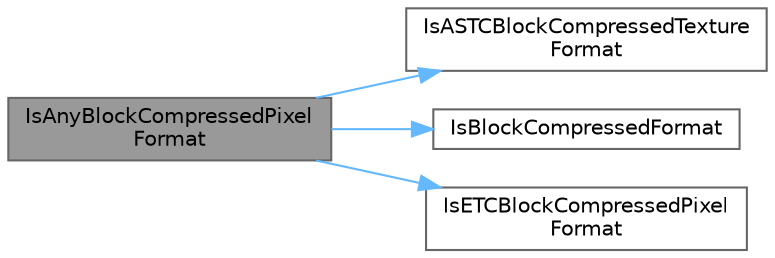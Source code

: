 digraph "IsAnyBlockCompressedPixelFormat"
{
 // INTERACTIVE_SVG=YES
 // LATEX_PDF_SIZE
  bgcolor="transparent";
  edge [fontname=Helvetica,fontsize=10,labelfontname=Helvetica,labelfontsize=10];
  node [fontname=Helvetica,fontsize=10,shape=box,height=0.2,width=0.4];
  rankdir="LR";
  Node1 [id="Node000001",label="IsAnyBlockCompressedPixel\lFormat",height=0.2,width=0.4,color="gray40", fillcolor="grey60", style="filled", fontcolor="black",tooltip=" "];
  Node1 -> Node2 [id="edge1_Node000001_Node000002",color="steelblue1",style="solid",tooltip=" "];
  Node2 [id="Node000002",label="IsASTCBlockCompressedTexture\lFormat",height=0.2,width=0.4,color="grey40", fillcolor="white", style="filled",URL="$d6/d04/PixelFormat_8h.html#a1f0fb80d0579f05c0e1eb641aff8b626",tooltip=" "];
  Node1 -> Node3 [id="edge2_Node000001_Node000003",color="steelblue1",style="solid",tooltip=" "];
  Node3 [id="Node000003",label="IsBlockCompressedFormat",height=0.2,width=0.4,color="grey40", fillcolor="white", style="filled",URL="$d6/d04/PixelFormat_8h.html#a30ac3a405cbfbdeecfa67be562b75ee8",tooltip=" "];
  Node1 -> Node4 [id="edge3_Node000001_Node000004",color="steelblue1",style="solid",tooltip=" "];
  Node4 [id="Node000004",label="IsETCBlockCompressedPixel\lFormat",height=0.2,width=0.4,color="grey40", fillcolor="white", style="filled",URL="$d6/d04/PixelFormat_8h.html#a6daec386ad1b76a7532ec8f275cd1c34",tooltip=" "];
}
